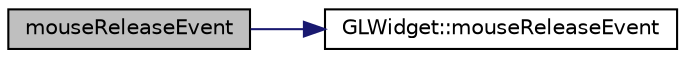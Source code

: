 digraph "mouseReleaseEvent"
{
  edge [fontname="Helvetica",fontsize="10",labelfontname="Helvetica",labelfontsize="10"];
  node [fontname="Helvetica",fontsize="10",shape=record];
  rankdir="LR";
  Node1 [label="mouseReleaseEvent",height=0.2,width=0.4,color="black", fillcolor="grey75", style="filled" fontcolor="black"];
  Node1 -> Node2 [color="midnightblue",fontsize="10",style="solid",fontname="Helvetica"];
  Node2 [label="GLWidget::mouseReleaseEvent",height=0.2,width=0.4,color="black", fillcolor="white", style="filled",URL="$class_g_l_widget.html#a35226f6549add1ff837c65888fcd00fc"];
}
